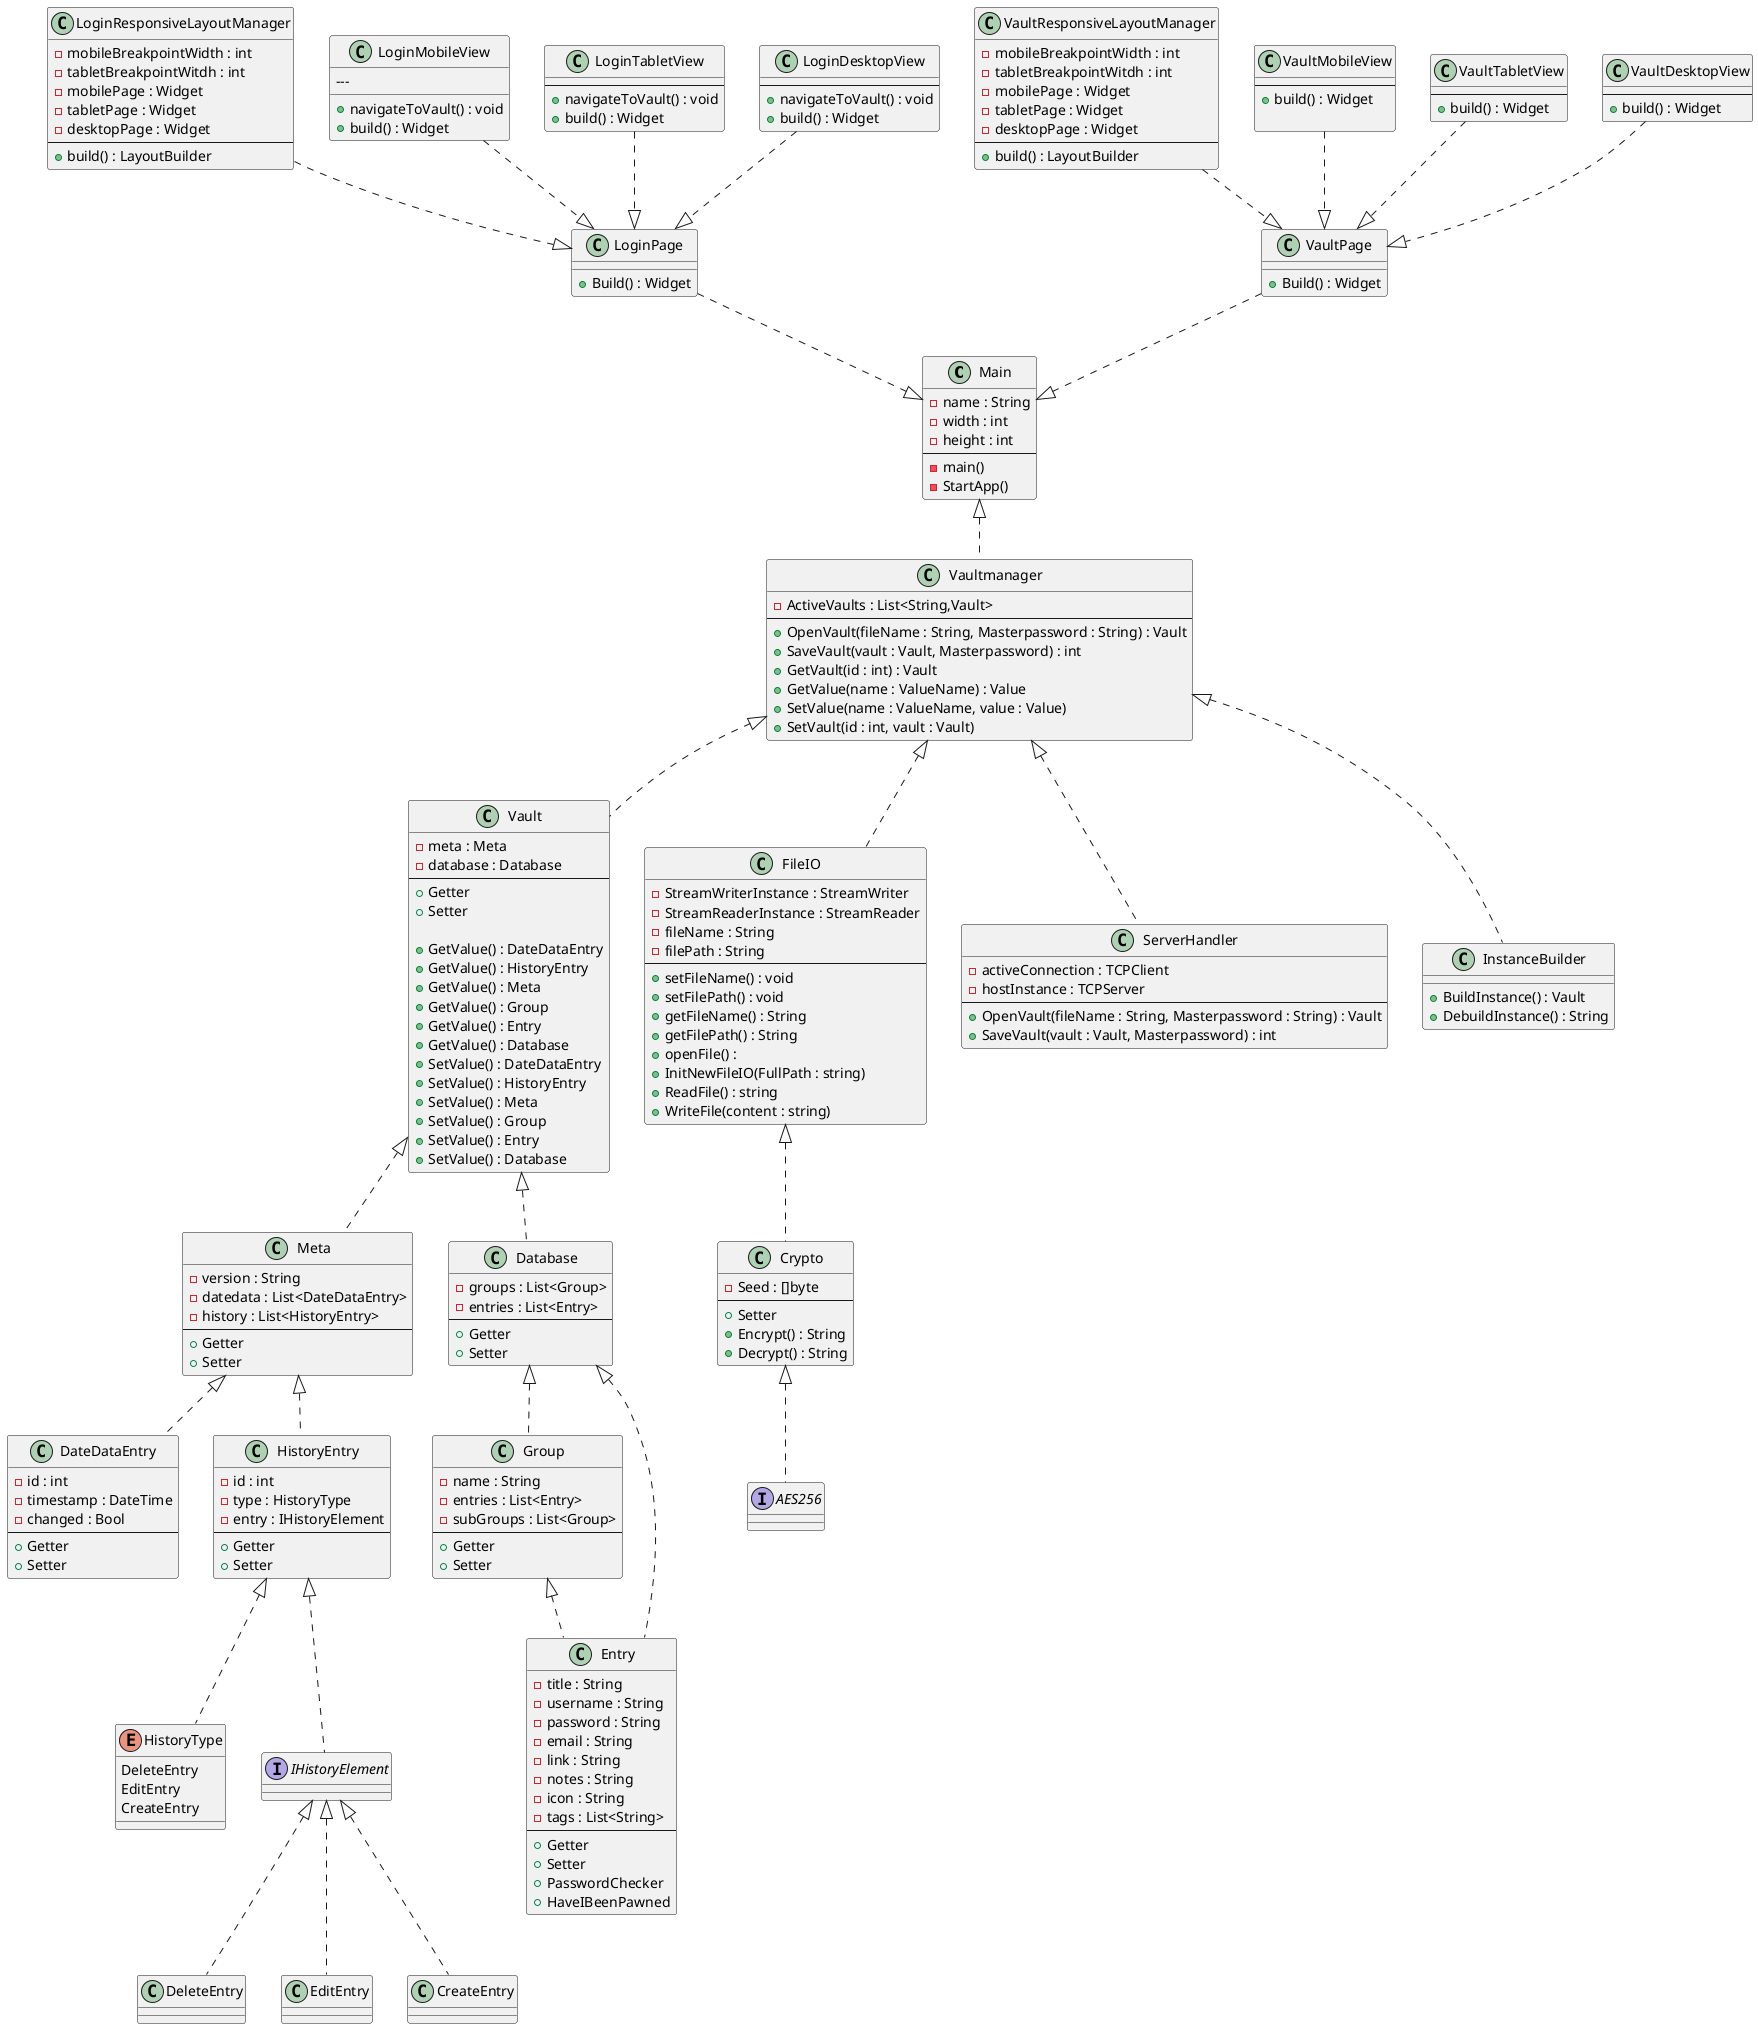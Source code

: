 scale 1000 height
scale 1000 width
@startuml ClassDiagram

Main <|.. Vaultmanager
class Main {
    - name : String
    - width : int
    - height : int
    ---
    - main()
    - StartApp()
}

Vault <|.. Meta
Vault <|.. Database
class Vault {
    - meta : Meta
    - database : Database
    ---
    + Getter
    + Setter

    + GetValue() : DateDataEntry
    + GetValue() : HistoryEntry
    + GetValue() : Meta
    + GetValue() : Group
    + GetValue() : Entry
    + GetValue() : Database
    + SetValue() : DateDataEntry
    + SetValue() : HistoryEntry
    + SetValue() : Meta
    + SetValue() : Group
    + SetValue() : Entry
    + SetValue() : Database
}

Meta <|.. DateDataEntry
Meta <|.. HistoryEntry
class Meta {
    - version : String
    - datedata : List<DateDataEntry>
    - history : List<HistoryEntry>
    ---
    + Getter
    + Setter
}

class DateDataEntry {
    - id : int
    - timestamp : DateTime
    - changed : Bool
    ---
    + Getter
    + Setter
}
HistoryEntry <|.. HistoryType
HistoryEntry <|.. IHistoryElement
class HistoryEntry {
    - id : int
    - type : HistoryType
    - entry : IHistoryElement
    ---
    + Getter
    + Setter
}
enum HistoryType {
    DeleteEntry
    EditEntry
    CreateEntry
}
IHistoryElement <|.. DeleteEntry
IHistoryElement <|.. EditEntry
IHistoryElement <|.. CreateEntry
interface IHistoryElement
class DeleteEntry
class EditEntry
class EditEntry

Database <|.. Group
Database <|.. Entry
class Database {
    - groups : List<Group>
    - entries : List<Entry>
    ---
    + Getter
    + Setter
}

Group <|.. Entry
class Group {
    - name : String
    - entries : List<Entry>
    - subGroups : List<Group>
    ---
    + Getter
    + Setter
}

class Entry {
    - title : String
    - username : String
    - password : String
    - email : String
    - link : String
    - notes : String
    - icon : String
    - tags : List<String>
    ---
    + Getter
    + Setter
    + PasswordChecker
    + HaveIBeenPawned
}

Vaultmanager <|.. FileIO
Vaultmanager <|.. Vault
Vaultmanager <|.. ServerHandler
Vaultmanager <|.. InstanceBuilder
class Vaultmanager {
    - ActiveVaults : List<String,Vault>
    ---
    + OpenVault(fileName : String, Masterpassword : String) : Vault
    + SaveVault(vault : Vault, Masterpassword) : int
    + GetVault(id : int) : Vault
    + GetValue(name : ValueName) : Value
    + SetValue(name : ValueName, value : Value)
    + SetVault(id : int, vault : Vault)
}
FileIO <|.. Crypto
class FileIO {
    - StreamWriterInstance : StreamWriter
    - StreamReaderInstance : StreamReader
    - fileName : String
    - filePath : String
    ---
    + setFileName() : void
    + setFilePath() : void 
    + getFileName() : String
    + getFilePath() : String
    + openFile() : 
    + InitNewFileIO(FullPath : string)
    + ReadFile() : string
    + WriteFile(content : string)
}

class ServerHandler {
    - activeConnection : TCPClient
    - hostInstance : TCPServer
    ---
    + OpenVault(fileName : String, Masterpassword : String) : Vault
    + SaveVault(vault : Vault, Masterpassword) : int
}

class InstanceBuilder {
    + BuildInstance() : Vault
    + DebuildInstance() : String
}

Crypto <|.. AES256
class Crypto {
    - Seed : []byte
    ---
    + Setter
    + Encrypt() : String
    + Decrypt() : String
}

interface AES256 {}

LoginResponsiveLayoutManager ..|> LoginPage
class LoginResponsiveLayoutManager {
    - mobileBreakpointWidth : int
    - tabletBreakpointWitdh : int
    - mobilePage : Widget
    - tabletPage : Widget
    - desktopPage : Widget
    ---
    + build() : LayoutBuilder
}

LoginPage ..|> Main
class LoginPage  {
    + Build() : Widget
}

VaultPage ..|> Main
class VaultPage {
    + Build() : Widget
}

VaultResponsiveLayoutManager ..|> VaultPage
class VaultResponsiveLayoutManager {
    - mobileBreakpointWidth : int
    - tabletBreakpointWitdh : int
    - mobilePage : Widget
    - tabletPage : Widget
    - desktopPage : Widget
    ---
    + build() : LayoutBuilder
}

LoginMobileView ..|> LoginPage
class LoginMobileView {

    ---
    + navigateToVault() : void
    + build() : Widget
}
LoginTabletView ..|> LoginPage
class LoginTabletView {
    ---
    + navigateToVault() : void
    + build() : Widget
}
LoginDesktopView ..|> LoginPage
class LoginDesktopView {
    ---
    + navigateToVault() : void
    + build() : Widget
}

VaultMobileView ..|> VaultPage
class VaultMobileView {
    ---
    + build() : Widget

}
VaultTabletView ..|> VaultPage
class VaultTabletView {
    ---
    + build() : Widget
}

VaultDesktopView ..|> VaultPage
class VaultDesktopView {
    ---
    + build() : Widget
}


@enduml